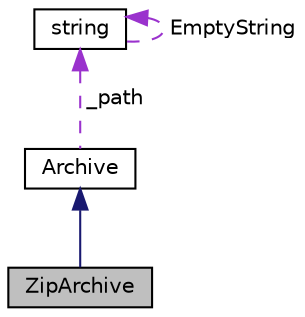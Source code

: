 digraph "ZipArchive"
{
  edge [fontname="Helvetica",fontsize="10",labelfontname="Helvetica",labelfontsize="10"];
  node [fontname="Helvetica",fontsize="10",shape=record];
  Node1 [label="ZipArchive",height=0.2,width=0.4,color="black", fillcolor="grey75", style="filled" fontcolor="black"];
  Node2 -> Node1 [dir="back",color="midnightblue",fontsize="10",style="solid",fontname="Helvetica"];
  Node2 [label="Archive",height=0.2,width=0.4,color="black", fillcolor="white", style="filled",URL="$class_archive.xhtml"];
  Node3 -> Node2 [dir="back",color="darkorchid3",fontsize="10",style="dashed",label=" _path" ,fontname="Helvetica"];
  Node3 [label="string",height=0.2,width=0.4,color="black", fillcolor="white", style="filled",URL="$classstring.xhtml"];
  Node3 -> Node3 [dir="back",color="darkorchid3",fontsize="10",style="dashed",label=" EmptyString" ,fontname="Helvetica"];
}
